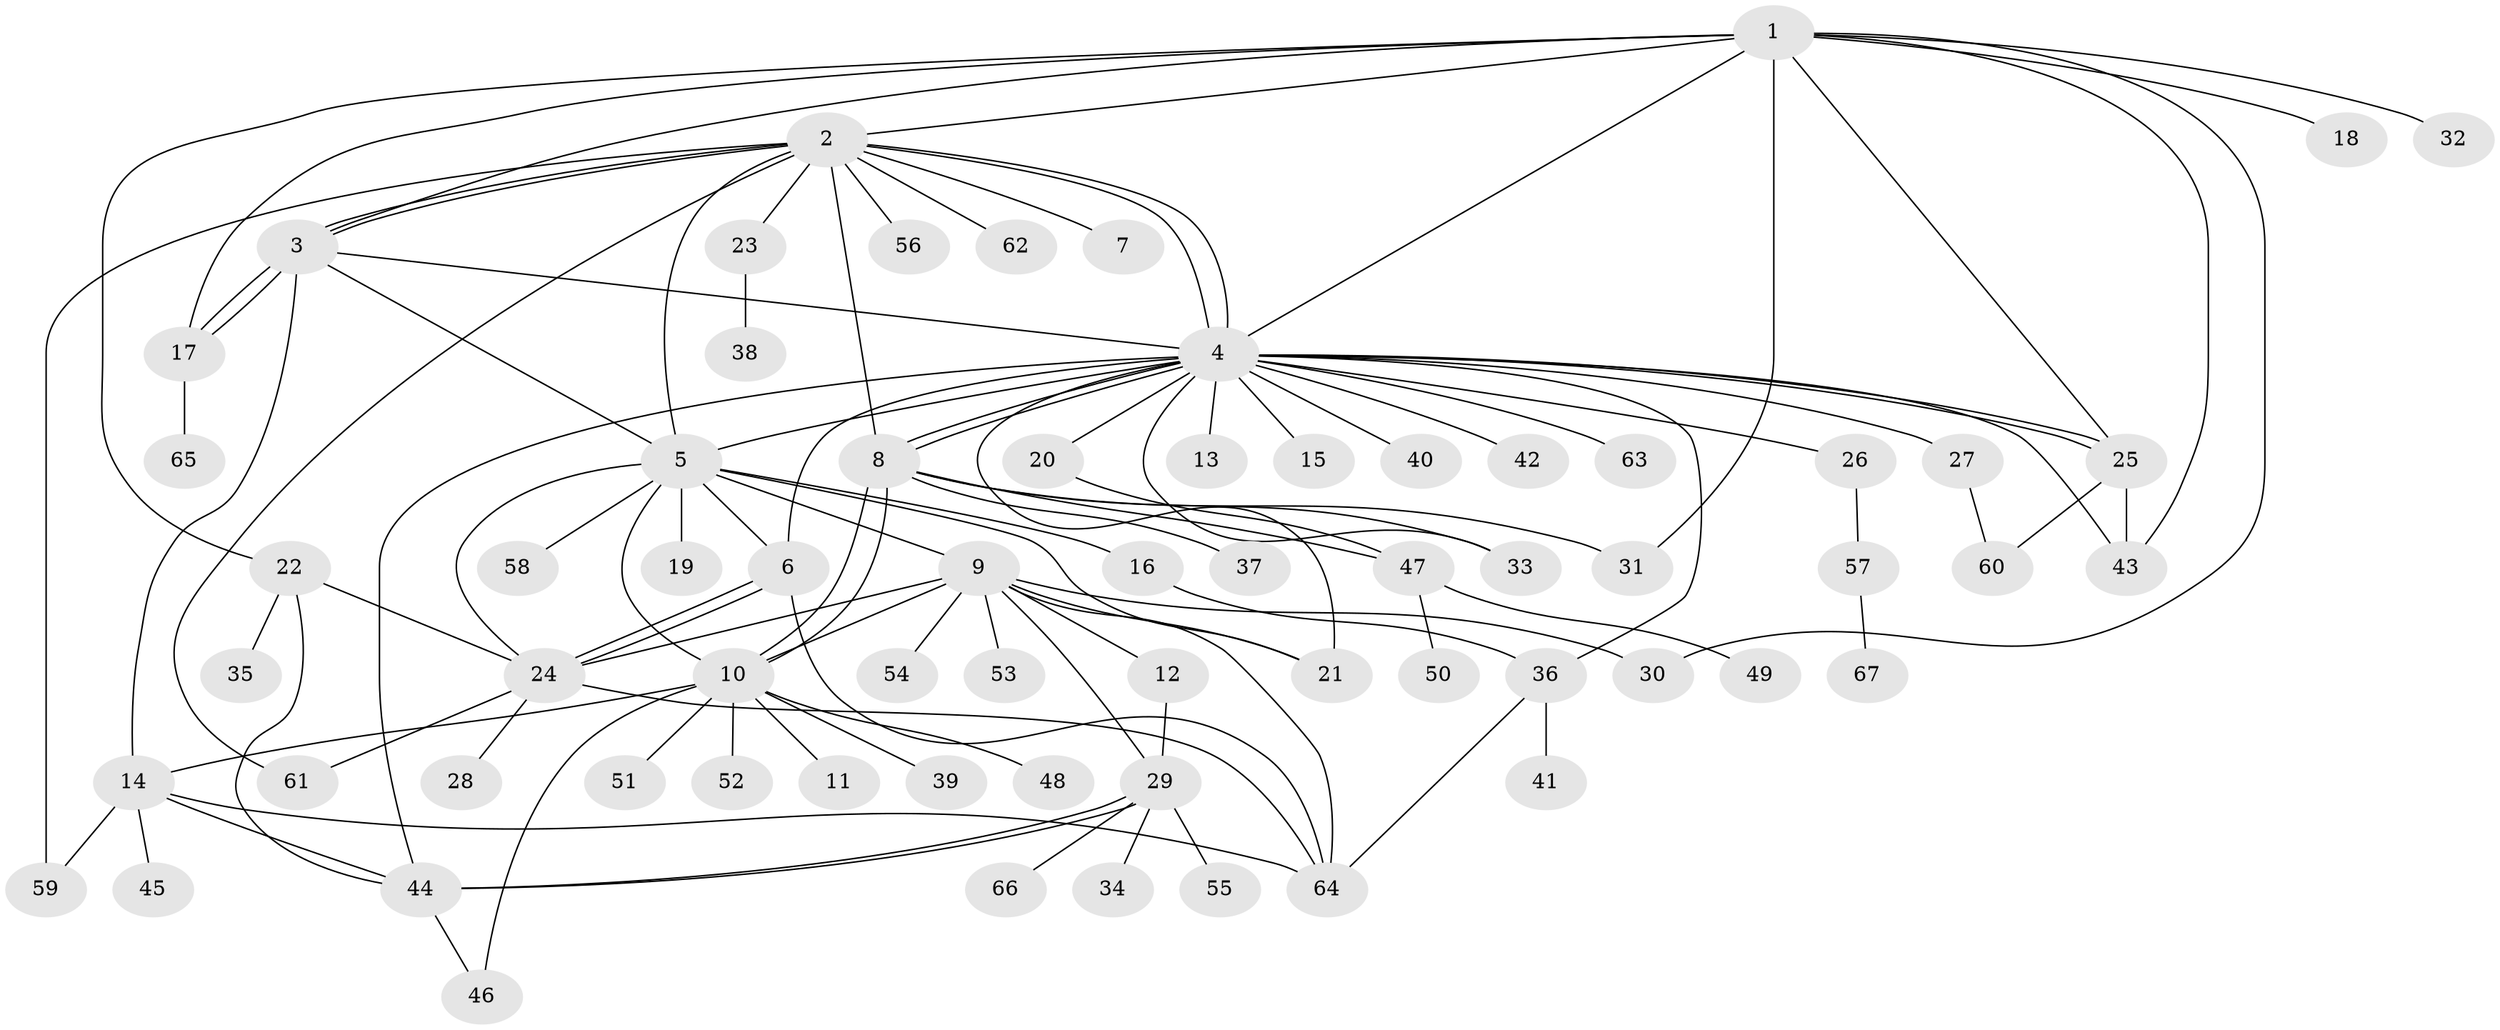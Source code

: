// Generated by graph-tools (version 1.1) at 2025/01/03/09/25 03:01:53]
// undirected, 67 vertices, 110 edges
graph export_dot {
graph [start="1"]
  node [color=gray90,style=filled];
  1;
  2;
  3;
  4;
  5;
  6;
  7;
  8;
  9;
  10;
  11;
  12;
  13;
  14;
  15;
  16;
  17;
  18;
  19;
  20;
  21;
  22;
  23;
  24;
  25;
  26;
  27;
  28;
  29;
  30;
  31;
  32;
  33;
  34;
  35;
  36;
  37;
  38;
  39;
  40;
  41;
  42;
  43;
  44;
  45;
  46;
  47;
  48;
  49;
  50;
  51;
  52;
  53;
  54;
  55;
  56;
  57;
  58;
  59;
  60;
  61;
  62;
  63;
  64;
  65;
  66;
  67;
  1 -- 2;
  1 -- 3;
  1 -- 4;
  1 -- 17;
  1 -- 18;
  1 -- 22;
  1 -- 25;
  1 -- 30;
  1 -- 31;
  1 -- 32;
  1 -- 43;
  2 -- 3;
  2 -- 3;
  2 -- 4;
  2 -- 4;
  2 -- 5;
  2 -- 7;
  2 -- 8;
  2 -- 23;
  2 -- 56;
  2 -- 59;
  2 -- 61;
  2 -- 62;
  3 -- 4;
  3 -- 5;
  3 -- 14;
  3 -- 17;
  3 -- 17;
  4 -- 5;
  4 -- 6;
  4 -- 8;
  4 -- 8;
  4 -- 13;
  4 -- 15;
  4 -- 20;
  4 -- 21;
  4 -- 25;
  4 -- 25;
  4 -- 26;
  4 -- 27;
  4 -- 33;
  4 -- 36;
  4 -- 40;
  4 -- 42;
  4 -- 43;
  4 -- 44;
  4 -- 63;
  5 -- 6;
  5 -- 9;
  5 -- 10;
  5 -- 16;
  5 -- 19;
  5 -- 21;
  5 -- 24;
  5 -- 58;
  6 -- 24;
  6 -- 24;
  6 -- 64;
  8 -- 10;
  8 -- 10;
  8 -- 31;
  8 -- 33;
  8 -- 37;
  8 -- 47;
  9 -- 10;
  9 -- 12;
  9 -- 21;
  9 -- 24;
  9 -- 29;
  9 -- 30;
  9 -- 53;
  9 -- 54;
  9 -- 64;
  10 -- 11;
  10 -- 14;
  10 -- 39;
  10 -- 46;
  10 -- 48;
  10 -- 51;
  10 -- 52;
  12 -- 29;
  14 -- 44;
  14 -- 45;
  14 -- 59;
  14 -- 64;
  16 -- 36;
  17 -- 65;
  20 -- 47;
  22 -- 24;
  22 -- 35;
  22 -- 44;
  23 -- 38;
  24 -- 28;
  24 -- 61;
  24 -- 64;
  25 -- 43;
  25 -- 60;
  26 -- 57;
  27 -- 60;
  29 -- 34;
  29 -- 44;
  29 -- 44;
  29 -- 55;
  29 -- 66;
  36 -- 41;
  36 -- 64;
  44 -- 46;
  47 -- 49;
  47 -- 50;
  57 -- 67;
}
